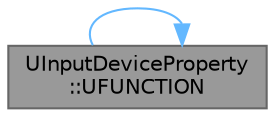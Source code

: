 digraph "UInputDeviceProperty::UFUNCTION"
{
 // INTERACTIVE_SVG=YES
 // LATEX_PDF_SIZE
  bgcolor="transparent";
  edge [fontname=Helvetica,fontsize=10,labelfontname=Helvetica,labelfontsize=10];
  node [fontname=Helvetica,fontsize=10,shape=box,height=0.2,width=0.4];
  rankdir="LR";
  Node1 [id="Node000001",label="UInputDeviceProperty\l::UFUNCTION",height=0.2,width=0.4,color="gray40", fillcolor="grey60", style="filled", fontcolor="black",tooltip="Evaluate this device property for a given duration."];
  Node1 -> Node1 [id="edge1_Node000001_Node000001",color="steelblue1",style="solid",tooltip=" "];
}
